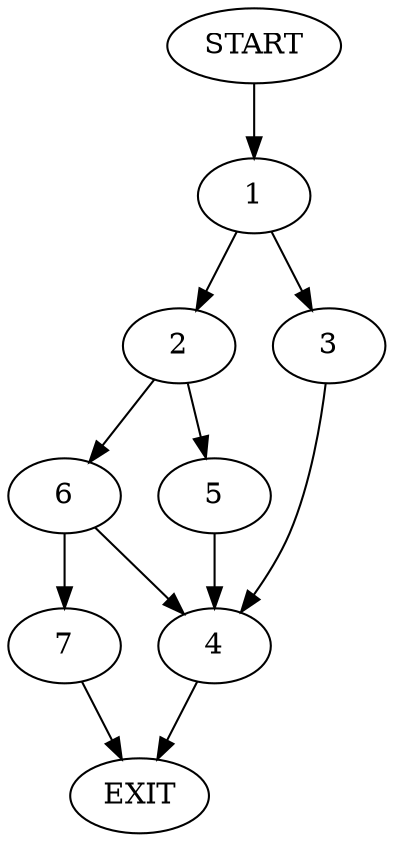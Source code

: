 digraph {
0 [label="START"]
8 [label="EXIT"]
0 -> 1
1 -> 2
1 -> 3
3 -> 4
2 -> 5
2 -> 6
6 -> 4
6 -> 7
5 -> 4
4 -> 8
7 -> 8
}
